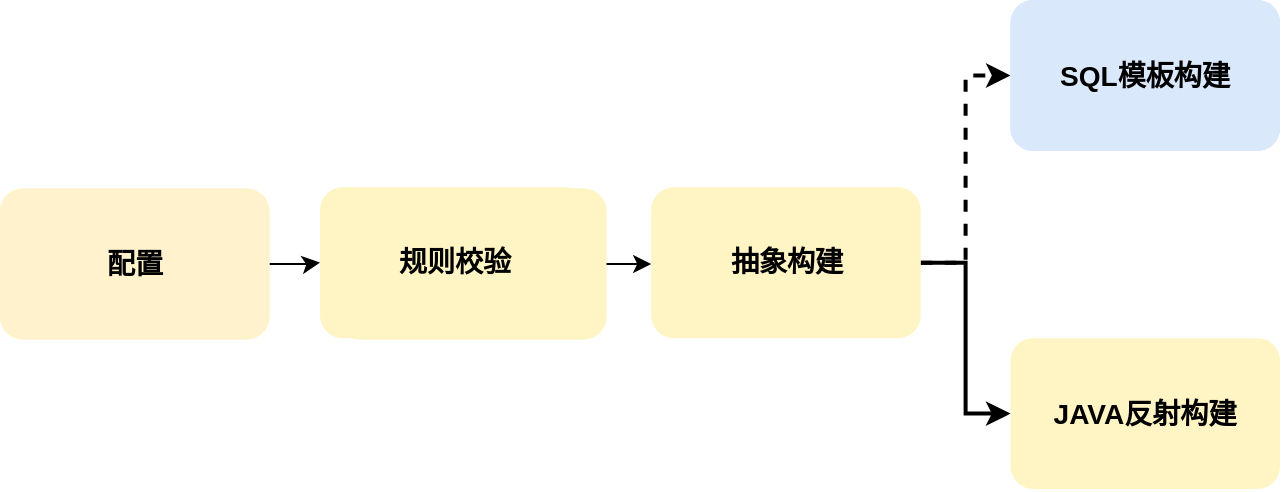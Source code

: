 <mxfile version="16.6.4" type="github">
  <diagram id="YuwCHeqFbcpFo9LPY-PJ" name="第 1 页">
    <mxGraphModel dx="782" dy="457" grid="1" gridSize="10" guides="1" tooltips="1" connect="1" arrows="1" fold="1" page="1" pageScale="1" pageWidth="827" pageHeight="1169" math="0" shadow="0">
      <root>
        <mxCell id="0" />
        <mxCell id="1" parent="0" />
        <mxCell id="3_1g0eFo5Rt5CnOM_eIa-23" value="" style="group" vertex="1" connectable="0" parent="1">
          <mxGeometry x="60" y="430" width="640" height="244.5" as="geometry" />
        </mxCell>
        <mxCell id="3_1g0eFo5Rt5CnOM_eIa-6" value="&lt;h3&gt;SQL模板构建&lt;/h3&gt;" style="rounded=1;whiteSpace=wrap;html=1;strokeColor=none;fillColor=#dae8fc;" vertex="1" parent="3_1g0eFo5Rt5CnOM_eIa-23">
          <mxGeometry x="505.263" width="134.737" height="75.424" as="geometry" />
        </mxCell>
        <mxCell id="3_1g0eFo5Rt5CnOM_eIa-8" value="&lt;h3&gt;JAVA反射构建&lt;/h3&gt;" style="rounded=1;whiteSpace=wrap;html=1;strokeColor=none;fillColor=#FFF4C3;" vertex="1" parent="3_1g0eFo5Rt5CnOM_eIa-23">
          <mxGeometry x="505.263" y="169.076" width="134.737" height="75.424" as="geometry" />
        </mxCell>
        <mxCell id="3_1g0eFo5Rt5CnOM_eIa-10" value="规则校验" style="rounded=1;whiteSpace=wrap;html=1;strokeColor=none;fillColor=#FFF4C3;" vertex="1" parent="3_1g0eFo5Rt5CnOM_eIa-23">
          <mxGeometry x="168.421" y="94.28" width="134.737" height="75.424" as="geometry" />
        </mxCell>
        <mxCell id="3_1g0eFo5Rt5CnOM_eIa-17" style="edgeStyle=orthogonalEdgeStyle;rounded=0;orthogonalLoop=1;jettySize=auto;html=1;exitX=1;exitY=0.5;exitDx=0;exitDy=0;entryX=0;entryY=0.5;entryDx=0;entryDy=0;dashed=1;strokeWidth=2;" edge="1" parent="3_1g0eFo5Rt5CnOM_eIa-23" source="3_1g0eFo5Rt5CnOM_eIa-13" target="3_1g0eFo5Rt5CnOM_eIa-6">
          <mxGeometry relative="1" as="geometry" />
        </mxCell>
        <mxCell id="3_1g0eFo5Rt5CnOM_eIa-18" style="edgeStyle=orthogonalEdgeStyle;rounded=0;orthogonalLoop=1;jettySize=auto;html=1;exitX=1;exitY=0.5;exitDx=0;exitDy=0;strokeWidth=2;" edge="1" parent="3_1g0eFo5Rt5CnOM_eIa-23" source="3_1g0eFo5Rt5CnOM_eIa-13" target="3_1g0eFo5Rt5CnOM_eIa-8">
          <mxGeometry relative="1" as="geometry" />
        </mxCell>
        <mxCell id="3_1g0eFo5Rt5CnOM_eIa-13" value="&lt;h3&gt;抽象构建&lt;/h3&gt;" style="rounded=1;whiteSpace=wrap;html=1;strokeColor=none;fillColor=#FFF4C3;" vertex="1" parent="3_1g0eFo5Rt5CnOM_eIa-23">
          <mxGeometry x="325.614" y="93.652" width="134.737" height="75.424" as="geometry" />
        </mxCell>
        <mxCell id="3_1g0eFo5Rt5CnOM_eIa-14" value="&lt;h3&gt;配置&lt;/h3&gt;" style="rounded=1;whiteSpace=wrap;html=1;strokeColor=none;fillColor=#fff2cc;" vertex="1" parent="3_1g0eFo5Rt5CnOM_eIa-23">
          <mxGeometry y="94.28" width="134.737" height="75.424" as="geometry" />
        </mxCell>
        <mxCell id="3_1g0eFo5Rt5CnOM_eIa-34" style="edgeStyle=orthogonalEdgeStyle;shape=connector;rounded=0;orthogonalLoop=1;jettySize=auto;html=1;exitX=1;exitY=0.5;exitDx=0;exitDy=0;entryX=0;entryY=0.5;entryDx=0;entryDy=0;labelBackgroundColor=default;fontFamily=Helvetica;fontSize=11;fontColor=default;endArrow=classic;strokeColor=default;" edge="1" parent="3_1g0eFo5Rt5CnOM_eIa-23" source="3_1g0eFo5Rt5CnOM_eIa-20" target="3_1g0eFo5Rt5CnOM_eIa-13">
          <mxGeometry relative="1" as="geometry" />
        </mxCell>
        <mxCell id="3_1g0eFo5Rt5CnOM_eIa-20" value="规则校验" style="rounded=1;whiteSpace=wrap;html=1;strokeColor=none;fillColor=#FFF4C3;" vertex="1" parent="3_1g0eFo5Rt5CnOM_eIa-23">
          <mxGeometry x="168.421" y="94.28" width="134.737" height="75.424" as="geometry" />
        </mxCell>
        <mxCell id="3_1g0eFo5Rt5CnOM_eIa-21" value="&lt;h3&gt;规则校验&lt;/h3&gt;" style="rounded=1;whiteSpace=wrap;html=1;strokeColor=none;fillColor=#FFF4C3;" vertex="1" parent="3_1g0eFo5Rt5CnOM_eIa-23">
          <mxGeometry x="160.001" y="93.65" width="134.737" height="75.424" as="geometry" />
        </mxCell>
        <mxCell id="3_1g0eFo5Rt5CnOM_eIa-31" style="edgeStyle=orthogonalEdgeStyle;shape=connector;rounded=0;orthogonalLoop=1;jettySize=auto;html=1;exitX=1;exitY=0.5;exitDx=0;exitDy=0;labelBackgroundColor=default;fontFamily=Helvetica;fontSize=11;fontColor=default;endArrow=classic;strokeColor=default;" edge="1" parent="3_1g0eFo5Rt5CnOM_eIa-23" source="3_1g0eFo5Rt5CnOM_eIa-22" target="3_1g0eFo5Rt5CnOM_eIa-21">
          <mxGeometry relative="1" as="geometry" />
        </mxCell>
        <mxCell id="3_1g0eFo5Rt5CnOM_eIa-22" value="&lt;h3&gt;配置&lt;/h3&gt;" style="rounded=1;whiteSpace=wrap;html=1;strokeColor=none;fillColor=#fff2cc;" vertex="1" parent="3_1g0eFo5Rt5CnOM_eIa-23">
          <mxGeometry y="94.28" width="134.737" height="75.424" as="geometry" />
        </mxCell>
        <mxCell id="3_1g0eFo5Rt5CnOM_eIa-26" value="&lt;h3&gt;SQL模板构建&lt;/h3&gt;" style="rounded=1;whiteSpace=wrap;html=1;strokeColor=none;fillColor=#dae8fc;" vertex="1" parent="3_1g0eFo5Rt5CnOM_eIa-23">
          <mxGeometry x="505.263" width="134.737" height="75.424" as="geometry" />
        </mxCell>
        <mxCell id="3_1g0eFo5Rt5CnOM_eIa-27" value="&lt;h3&gt;SQL模板构建&lt;/h3&gt;" style="rounded=1;whiteSpace=wrap;html=1;strokeColor=none;fillColor=#dae8fc;" vertex="1" parent="3_1g0eFo5Rt5CnOM_eIa-23">
          <mxGeometry x="505.263" width="134.737" height="75.424" as="geometry" />
        </mxCell>
      </root>
    </mxGraphModel>
  </diagram>
</mxfile>

